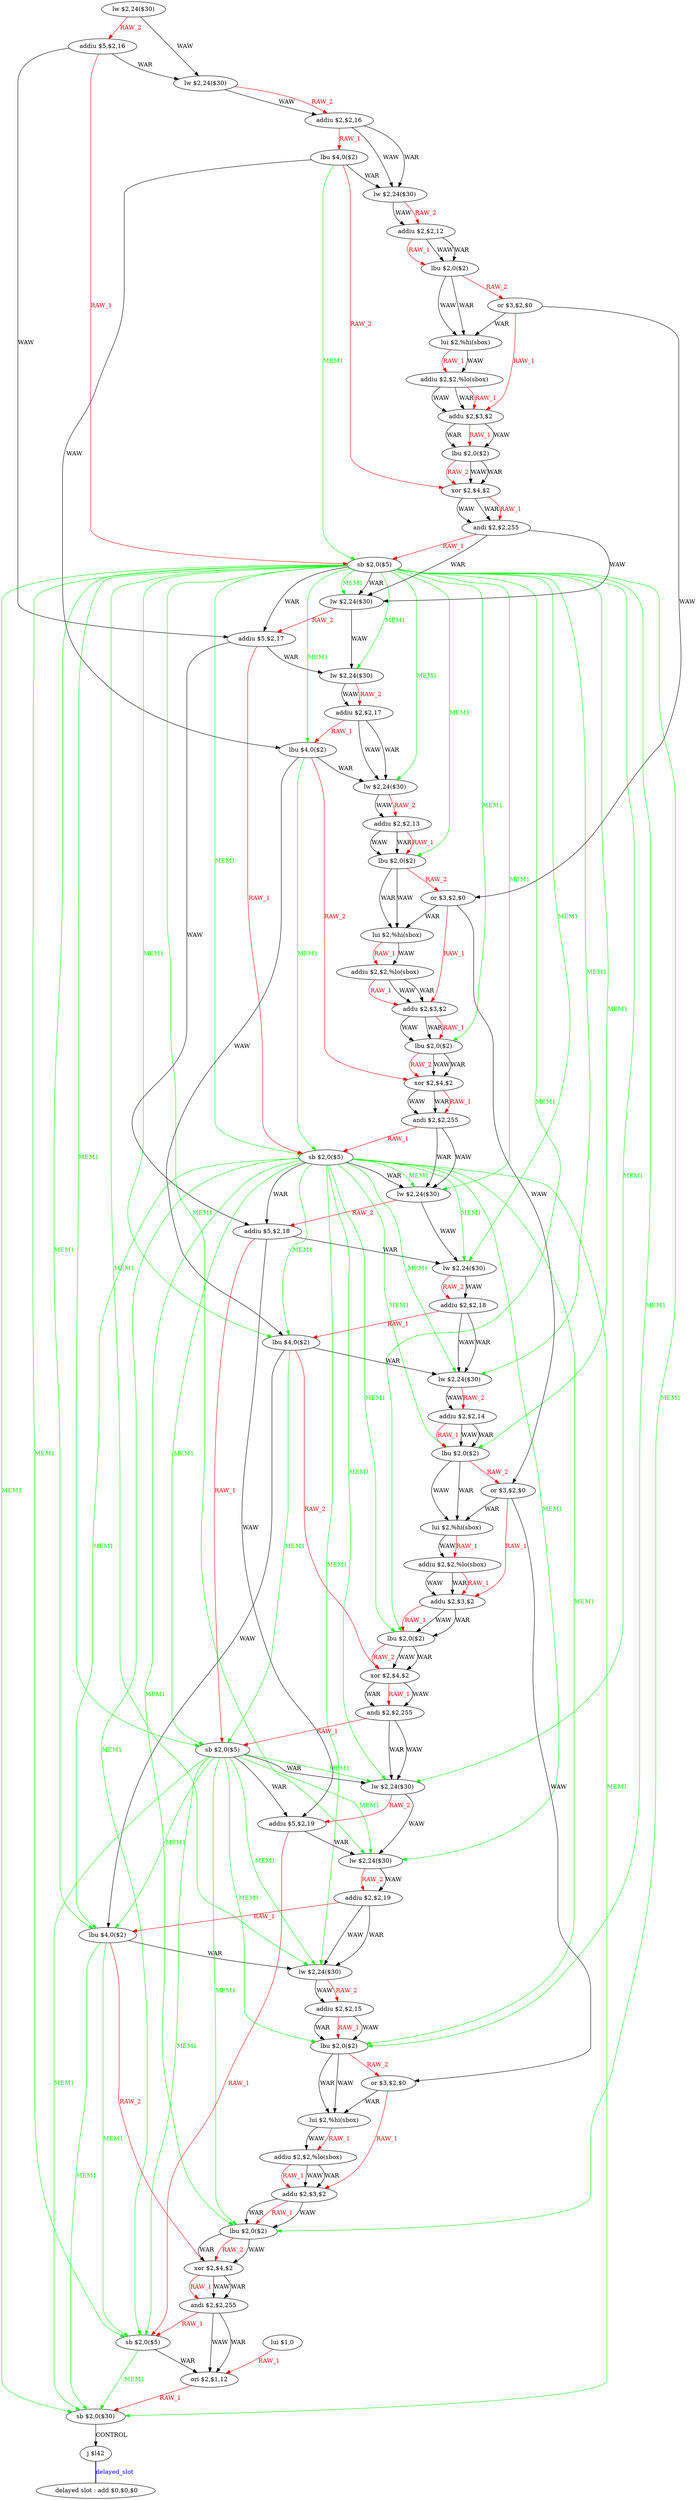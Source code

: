 digraph G1 {
node [shape = ellipse];
i68 [label = " delayed slot : add $0,$0,$0"] ;
i67 ->  i68 [style = bold, dir= none, fontcolor = blue, color = blue, label= "delayed_slot"];
i67 [label = "j $l42"] ;
i0 [label = "lw $2,24($30)"] ;
i0 ->  i1 [color = red, fontcolor = red, label= "RAW_2"];
i0 ->  i2 [label= "WAW"];
i1 [label = "addiu $5,$2,16"] ;
i1 ->  i2 [label= "WAR"];
i1 ->  i15 [color = red, fontcolor = red, label= "RAW_1"];
i1 ->  i17 [label= "WAW"];
i2 [label = "lw $2,24($30)"] ;
i2 ->  i3 [label= "WAW"];
i2 ->  i3 [color = red, fontcolor = red, label= "RAW_2"];
i3 [label = "addiu $2,$2,16"] ;
i3 ->  i4 [color = red, fontcolor = red, label= "RAW_1"];
i3 ->  i5 [label= "WAW"];
i3 ->  i5 [label= "WAR"];
i4 [label = "lbu $4,0($2)"] ;
i4 ->  i5 [label= "WAR"];
i4 ->  i13 [color = red, fontcolor = red, label= "RAW_2"];
i4 ->  i15 [color = green, fontcolor = green, label= "MEM1"];
i4 ->  i20 [label= "WAW"];
i5 [label = "lw $2,24($30)"] ;
i5 ->  i6 [label= "WAW"];
i5 ->  i6 [color = red, fontcolor = red, label= "RAW_2"];
i6 [label = "addiu $2,$2,12"] ;
i6 ->  i7 [label= "WAW"];
i6 ->  i7 [label= "WAR"];
i6 ->  i7 [color = red, fontcolor = red, label= "RAW_1"];
i7 [label = "lbu $2,0($2)"] ;
i7 ->  i8 [color = red, fontcolor = red, label= "RAW_2"];
i7 ->  i9 [label= "WAW"];
i7 ->  i9 [label= "WAR"];
i8 [label = "or $3,$2,$0"] ;
i8 ->  i9 [label= "WAR"];
i8 ->  i11 [color = red, fontcolor = red, label= "RAW_1"];
i8 ->  i24 [label= "WAW"];
i9 [label = "lui $2,%hi(sbox)"] ;
i9 ->  i10 [label= "WAW"];
i9 ->  i10 [color = red, fontcolor = red, label= "RAW_1"];
i10 [label = "addiu $2,$2,%lo(sbox)"] ;
i10 ->  i11 [label= "WAW"];
i10 ->  i11 [label= "WAR"];
i10 ->  i11 [color = red, fontcolor = red, label= "RAW_1"];
i11 [label = "addu $2,$3,$2"] ;
i11 ->  i12 [label= "WAW"];
i11 ->  i12 [label= "WAR"];
i11 ->  i12 [color = red, fontcolor = red, label= "RAW_1"];
i12 [label = "lbu $2,0($2)"] ;
i12 ->  i13 [label= "WAW"];
i12 ->  i13 [label= "WAR"];
i12 ->  i13 [color = red, fontcolor = red, label= "RAW_2"];
i13 [label = "xor $2,$4,$2"] ;
i13 ->  i14 [label= "WAW"];
i13 ->  i14 [label= "WAR"];
i13 ->  i14 [color = red, fontcolor = red, label= "RAW_1"];
i14 [label = "andi $2,$2,255"] ;
i14 ->  i15 [color = red, fontcolor = red, label= "RAW_1"];
i14 ->  i16 [label= "WAW"];
i14 ->  i16 [label= "WAR"];
i15 [label = "sb $2,0($5)"] ;
i15 ->  i16 [label= "WAR"];
i15 ->  i16 [color = green, fontcolor = green, label= "MEM1"];
i15 ->  i17 [label= "WAR"];
i15 ->  i18 [color = green, fontcolor = green, label= "MEM1"];
i15 ->  i20 [color = green, fontcolor = green, label= "MEM1"];
i15 ->  i21 [color = green, fontcolor = green, label= "MEM1"];
i15 ->  i23 [color = green, fontcolor = green, label= "MEM1"];
i15 ->  i28 [color = green, fontcolor = green, label= "MEM1"];
i15 ->  i31 [color = green, fontcolor = green, label= "MEM1"];
i15 ->  i32 [color = green, fontcolor = green, label= "MEM1"];
i15 ->  i34 [color = green, fontcolor = green, label= "MEM1"];
i15 ->  i36 [color = green, fontcolor = green, label= "MEM1"];
i15 ->  i37 [color = green, fontcolor = green, label= "MEM1"];
i15 ->  i39 [color = green, fontcolor = green, label= "MEM1"];
i15 ->  i44 [color = green, fontcolor = green, label= "MEM1"];
i15 ->  i47 [color = green, fontcolor = green, label= "MEM1"];
i15 ->  i48 [color = green, fontcolor = green, label= "MEM1"];
i15 ->  i50 [color = green, fontcolor = green, label= "MEM1"];
i15 ->  i52 [color = green, fontcolor = green, label= "MEM1"];
i15 ->  i53 [color = green, fontcolor = green, label= "MEM1"];
i15 ->  i55 [color = green, fontcolor = green, label= "MEM1"];
i15 ->  i60 [color = green, fontcolor = green, label= "MEM1"];
i15 ->  i63 [color = green, fontcolor = green, label= "MEM1"];
i15 ->  i66 [color = green, fontcolor = green, label= "MEM1"];
i16 [label = "lw $2,24($30)"] ;
i16 ->  i17 [color = red, fontcolor = red, label= "RAW_2"];
i16 ->  i18 [label= "WAW"];
i17 [label = "addiu $5,$2,17"] ;
i17 ->  i18 [label= "WAR"];
i17 ->  i31 [color = red, fontcolor = red, label= "RAW_1"];
i17 ->  i33 [label= "WAW"];
i18 [label = "lw $2,24($30)"] ;
i18 ->  i19 [label= "WAW"];
i18 ->  i19 [color = red, fontcolor = red, label= "RAW_2"];
i19 [label = "addiu $2,$2,17"] ;
i19 ->  i20 [color = red, fontcolor = red, label= "RAW_1"];
i19 ->  i21 [label= "WAW"];
i19 ->  i21 [label= "WAR"];
i20 [label = "lbu $4,0($2)"] ;
i20 ->  i21 [label= "WAR"];
i20 ->  i29 [color = red, fontcolor = red, label= "RAW_2"];
i20 ->  i31 [color = green, fontcolor = green, label= "MEM1"];
i20 ->  i36 [label= "WAW"];
i21 [label = "lw $2,24($30)"] ;
i21 ->  i22 [label= "WAW"];
i21 ->  i22 [color = red, fontcolor = red, label= "RAW_2"];
i22 [label = "addiu $2,$2,13"] ;
i22 ->  i23 [label= "WAW"];
i22 ->  i23 [label= "WAR"];
i22 ->  i23 [color = red, fontcolor = red, label= "RAW_1"];
i23 [label = "lbu $2,0($2)"] ;
i23 ->  i24 [color = red, fontcolor = red, label= "RAW_2"];
i23 ->  i25 [label= "WAW"];
i23 ->  i25 [label= "WAR"];
i24 [label = "or $3,$2,$0"] ;
i24 ->  i25 [label= "WAR"];
i24 ->  i27 [color = red, fontcolor = red, label= "RAW_1"];
i24 ->  i40 [label= "WAW"];
i25 [label = "lui $2,%hi(sbox)"] ;
i25 ->  i26 [label= "WAW"];
i25 ->  i26 [color = red, fontcolor = red, label= "RAW_1"];
i26 [label = "addiu $2,$2,%lo(sbox)"] ;
i26 ->  i27 [label= "WAW"];
i26 ->  i27 [label= "WAR"];
i26 ->  i27 [color = red, fontcolor = red, label= "RAW_1"];
i27 [label = "addu $2,$3,$2"] ;
i27 ->  i28 [label= "WAW"];
i27 ->  i28 [label= "WAR"];
i27 ->  i28 [color = red, fontcolor = red, label= "RAW_1"];
i28 [label = "lbu $2,0($2)"] ;
i28 ->  i29 [label= "WAW"];
i28 ->  i29 [label= "WAR"];
i28 ->  i29 [color = red, fontcolor = red, label= "RAW_2"];
i29 [label = "xor $2,$4,$2"] ;
i29 ->  i30 [label= "WAW"];
i29 ->  i30 [label= "WAR"];
i29 ->  i30 [color = red, fontcolor = red, label= "RAW_1"];
i30 [label = "andi $2,$2,255"] ;
i30 ->  i31 [color = red, fontcolor = red, label= "RAW_1"];
i30 ->  i32 [label= "WAW"];
i30 ->  i32 [label= "WAR"];
i31 [label = "sb $2,0($5)"] ;
i31 ->  i32 [label= "WAR"];
i31 ->  i32 [color = green, fontcolor = green, label= "MEM1"];
i31 ->  i33 [label= "WAR"];
i31 ->  i34 [color = green, fontcolor = green, label= "MEM1"];
i31 ->  i36 [color = green, fontcolor = green, label= "MEM1"];
i31 ->  i37 [color = green, fontcolor = green, label= "MEM1"];
i31 ->  i39 [color = green, fontcolor = green, label= "MEM1"];
i31 ->  i44 [color = green, fontcolor = green, label= "MEM1"];
i31 ->  i47 [color = green, fontcolor = green, label= "MEM1"];
i31 ->  i48 [color = green, fontcolor = green, label= "MEM1"];
i31 ->  i50 [color = green, fontcolor = green, label= "MEM1"];
i31 ->  i52 [color = green, fontcolor = green, label= "MEM1"];
i31 ->  i53 [color = green, fontcolor = green, label= "MEM1"];
i31 ->  i55 [color = green, fontcolor = green, label= "MEM1"];
i31 ->  i60 [color = green, fontcolor = green, label= "MEM1"];
i31 ->  i63 [color = green, fontcolor = green, label= "MEM1"];
i31 ->  i66 [color = green, fontcolor = green, label= "MEM1"];
i32 [label = "lw $2,24($30)"] ;
i32 ->  i33 [color = red, fontcolor = red, label= "RAW_2"];
i32 ->  i34 [label= "WAW"];
i33 [label = "addiu $5,$2,18"] ;
i33 ->  i34 [label= "WAR"];
i33 ->  i47 [color = red, fontcolor = red, label= "RAW_1"];
i33 ->  i49 [label= "WAW"];
i34 [label = "lw $2,24($30)"] ;
i34 ->  i35 [label= "WAW"];
i34 ->  i35 [color = red, fontcolor = red, label= "RAW_2"];
i35 [label = "addiu $2,$2,18"] ;
i35 ->  i36 [color = red, fontcolor = red, label= "RAW_1"];
i35 ->  i37 [label= "WAW"];
i35 ->  i37 [label= "WAR"];
i36 [label = "lbu $4,0($2)"] ;
i36 ->  i37 [label= "WAR"];
i36 ->  i45 [color = red, fontcolor = red, label= "RAW_2"];
i36 ->  i47 [color = green, fontcolor = green, label= "MEM1"];
i36 ->  i52 [label= "WAW"];
i37 [label = "lw $2,24($30)"] ;
i37 ->  i38 [label= "WAW"];
i37 ->  i38 [color = red, fontcolor = red, label= "RAW_2"];
i38 [label = "addiu $2,$2,14"] ;
i38 ->  i39 [label= "WAW"];
i38 ->  i39 [label= "WAR"];
i38 ->  i39 [color = red, fontcolor = red, label= "RAW_1"];
i39 [label = "lbu $2,0($2)"] ;
i39 ->  i40 [color = red, fontcolor = red, label= "RAW_2"];
i39 ->  i41 [label= "WAW"];
i39 ->  i41 [label= "WAR"];
i40 [label = "or $3,$2,$0"] ;
i40 ->  i41 [label= "WAR"];
i40 ->  i43 [color = red, fontcolor = red, label= "RAW_1"];
i40 ->  i56 [label= "WAW"];
i41 [label = "lui $2,%hi(sbox)"] ;
i41 ->  i42 [label= "WAW"];
i41 ->  i42 [color = red, fontcolor = red, label= "RAW_1"];
i42 [label = "addiu $2,$2,%lo(sbox)"] ;
i42 ->  i43 [label= "WAW"];
i42 ->  i43 [label= "WAR"];
i42 ->  i43 [color = red, fontcolor = red, label= "RAW_1"];
i43 [label = "addu $2,$3,$2"] ;
i43 ->  i44 [label= "WAW"];
i43 ->  i44 [label= "WAR"];
i43 ->  i44 [color = red, fontcolor = red, label= "RAW_1"];
i44 [label = "lbu $2,0($2)"] ;
i44 ->  i45 [label= "WAW"];
i44 ->  i45 [label= "WAR"];
i44 ->  i45 [color = red, fontcolor = red, label= "RAW_2"];
i45 [label = "xor $2,$4,$2"] ;
i45 ->  i46 [label= "WAW"];
i45 ->  i46 [label= "WAR"];
i45 ->  i46 [color = red, fontcolor = red, label= "RAW_1"];
i46 [label = "andi $2,$2,255"] ;
i46 ->  i47 [color = red, fontcolor = red, label= "RAW_1"];
i46 ->  i48 [label= "WAW"];
i46 ->  i48 [label= "WAR"];
i47 [label = "sb $2,0($5)"] ;
i47 ->  i48 [label= "WAR"];
i47 ->  i48 [color = green, fontcolor = green, label= "MEM1"];
i47 ->  i49 [label= "WAR"];
i47 ->  i50 [color = green, fontcolor = green, label= "MEM1"];
i47 ->  i52 [color = green, fontcolor = green, label= "MEM1"];
i47 ->  i53 [color = green, fontcolor = green, label= "MEM1"];
i47 ->  i55 [color = green, fontcolor = green, label= "MEM1"];
i47 ->  i60 [color = green, fontcolor = green, label= "MEM1"];
i47 ->  i63 [color = green, fontcolor = green, label= "MEM1"];
i47 ->  i66 [color = green, fontcolor = green, label= "MEM1"];
i48 [label = "lw $2,24($30)"] ;
i48 ->  i49 [color = red, fontcolor = red, label= "RAW_2"];
i48 ->  i50 [label= "WAW"];
i49 [label = "addiu $5,$2,19"] ;
i49 ->  i50 [label= "WAR"];
i49 ->  i63 [color = red, fontcolor = red, label= "RAW_1"];
i50 [label = "lw $2,24($30)"] ;
i50 ->  i51 [label= "WAW"];
i50 ->  i51 [color = red, fontcolor = red, label= "RAW_2"];
i51 [label = "addiu $2,$2,19"] ;
i51 ->  i52 [color = red, fontcolor = red, label= "RAW_1"];
i51 ->  i53 [label= "WAW"];
i51 ->  i53 [label= "WAR"];
i52 [label = "lbu $4,0($2)"] ;
i52 ->  i53 [label= "WAR"];
i52 ->  i61 [color = red, fontcolor = red, label= "RAW_2"];
i52 ->  i63 [color = green, fontcolor = green, label= "MEM1"];
i52 ->  i66 [color = green, fontcolor = green, label= "MEM1"];
i53 [label = "lw $2,24($30)"] ;
i53 ->  i54 [label= "WAW"];
i53 ->  i54 [color = red, fontcolor = red, label= "RAW_2"];
i54 [label = "addiu $2,$2,15"] ;
i54 ->  i55 [label= "WAW"];
i54 ->  i55 [label= "WAR"];
i54 ->  i55 [color = red, fontcolor = red, label= "RAW_1"];
i55 [label = "lbu $2,0($2)"] ;
i55 ->  i56 [color = red, fontcolor = red, label= "RAW_2"];
i55 ->  i57 [label= "WAW"];
i55 ->  i57 [label= "WAR"];
i56 [label = "or $3,$2,$0"] ;
i56 ->  i57 [label= "WAR"];
i56 ->  i59 [color = red, fontcolor = red, label= "RAW_1"];
i57 [label = "lui $2,%hi(sbox)"] ;
i57 ->  i58 [label= "WAW"];
i57 ->  i58 [color = red, fontcolor = red, label= "RAW_1"];
i58 [label = "addiu $2,$2,%lo(sbox)"] ;
i58 ->  i59 [label= "WAW"];
i58 ->  i59 [label= "WAR"];
i58 ->  i59 [color = red, fontcolor = red, label= "RAW_1"];
i59 [label = "addu $2,$3,$2"] ;
i59 ->  i60 [label= "WAW"];
i59 ->  i60 [label= "WAR"];
i59 ->  i60 [color = red, fontcolor = red, label= "RAW_1"];
i60 [label = "lbu $2,0($2)"] ;
i60 ->  i61 [label= "WAW"];
i60 ->  i61 [label= "WAR"];
i60 ->  i61 [color = red, fontcolor = red, label= "RAW_2"];
i61 [label = "xor $2,$4,$2"] ;
i61 ->  i62 [label= "WAW"];
i61 ->  i62 [label= "WAR"];
i61 ->  i62 [color = red, fontcolor = red, label= "RAW_1"];
i62 [label = "andi $2,$2,255"] ;
i62 ->  i63 [color = red, fontcolor = red, label= "RAW_1"];
i62 ->  i65 [label= "WAW"];
i62 ->  i65 [label= "WAR"];
i63 [label = "sb $2,0($5)"] ;
i63 ->  i65 [label= "WAR"];
i63 ->  i66 [color = green, fontcolor = green, label= "MEM1"];
i65 [label = "ori $2,$1,12"] ;
i65 ->  i66 [color = red, fontcolor = red, label= "RAW_1"];
i66 [label = "sb $2,0($30)"] ;
i66 ->  i67 [label= "CONTROL"];
i64 [label = "lui $1,0"] ;
i64 ->  i65 [color = red, fontcolor = red, label= "RAW_1"];
}

